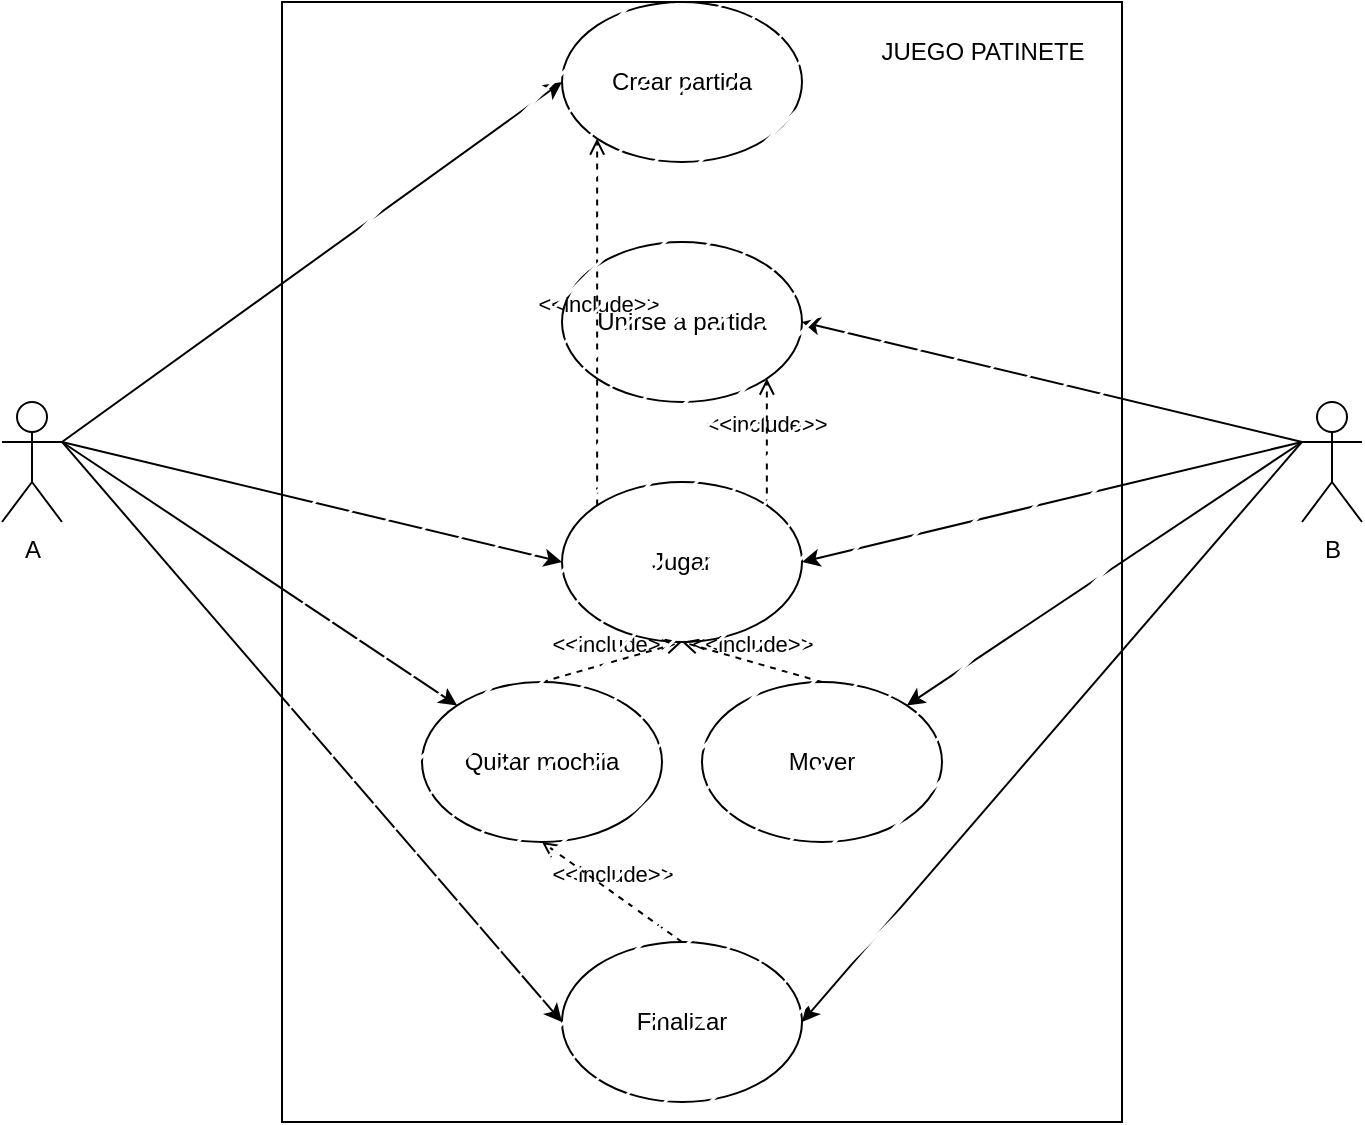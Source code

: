 <mxfile version="21.0.10" type="github">
  <diagram name="Página-1" id="6t6HE8e8yGfjCwerA57F">
    <mxGraphModel dx="1035" dy="566" grid="1" gridSize="10" guides="1" tooltips="1" connect="1" arrows="1" fold="1" page="1" pageScale="1" pageWidth="3300" pageHeight="4681" math="0" shadow="0">
      <root>
        <mxCell id="0" />
        <mxCell id="1" parent="0" />
        <mxCell id="nMMOSByeB-05nPlqBuB7-5" style="edgeStyle=none;rounded=0;orthogonalLoop=1;jettySize=auto;html=1;exitX=1;exitY=0.333;exitDx=0;exitDy=0;exitPerimeter=0;entryX=0;entryY=0.5;entryDx=0;entryDy=0;" edge="1" parent="1" source="nMMOSByeB-05nPlqBuB7-1" target="nMMOSByeB-05nPlqBuB7-3">
          <mxGeometry relative="1" as="geometry" />
        </mxCell>
        <mxCell id="nMMOSByeB-05nPlqBuB7-12" style="edgeStyle=none;rounded=0;orthogonalLoop=1;jettySize=auto;html=1;exitX=1;exitY=0.333;exitDx=0;exitDy=0;exitPerimeter=0;entryX=0;entryY=0.5;entryDx=0;entryDy=0;" edge="1" parent="1" source="nMMOSByeB-05nPlqBuB7-1" target="nMMOSByeB-05nPlqBuB7-7">
          <mxGeometry relative="1" as="geometry" />
        </mxCell>
        <mxCell id="nMMOSByeB-05nPlqBuB7-13" style="edgeStyle=none;rounded=0;orthogonalLoop=1;jettySize=auto;html=1;exitX=1;exitY=0.333;exitDx=0;exitDy=0;exitPerimeter=0;entryX=0;entryY=0.5;entryDx=0;entryDy=0;" edge="1" parent="1" source="nMMOSByeB-05nPlqBuB7-1" target="nMMOSByeB-05nPlqBuB7-8">
          <mxGeometry relative="1" as="geometry" />
        </mxCell>
        <mxCell id="nMMOSByeB-05nPlqBuB7-24" style="edgeStyle=none;rounded=0;orthogonalLoop=1;jettySize=auto;html=1;exitX=1;exitY=0.333;exitDx=0;exitDy=0;exitPerimeter=0;entryX=0;entryY=0;entryDx=0;entryDy=0;" edge="1" parent="1" source="nMMOSByeB-05nPlqBuB7-1" target="nMMOSByeB-05nPlqBuB7-19">
          <mxGeometry relative="1" as="geometry" />
        </mxCell>
        <mxCell id="nMMOSByeB-05nPlqBuB7-1" value="A" style="shape=umlActor;verticalLabelPosition=bottom;verticalAlign=top;html=1;outlineConnect=0;" vertex="1" parent="1">
          <mxGeometry x="110" y="220" width="30" height="60" as="geometry" />
        </mxCell>
        <mxCell id="nMMOSByeB-05nPlqBuB7-10" style="edgeStyle=none;rounded=0;orthogonalLoop=1;jettySize=auto;html=1;exitX=0;exitY=0.333;exitDx=0;exitDy=0;exitPerimeter=0;entryX=1;entryY=0.5;entryDx=0;entryDy=0;" edge="1" parent="1" source="nMMOSByeB-05nPlqBuB7-2" target="nMMOSByeB-05nPlqBuB7-6">
          <mxGeometry relative="1" as="geometry" />
        </mxCell>
        <mxCell id="nMMOSByeB-05nPlqBuB7-11" style="edgeStyle=none;rounded=0;orthogonalLoop=1;jettySize=auto;html=1;exitX=0;exitY=0.333;exitDx=0;exitDy=0;exitPerimeter=0;entryX=1;entryY=0.5;entryDx=0;entryDy=0;" edge="1" parent="1" source="nMMOSByeB-05nPlqBuB7-2" target="nMMOSByeB-05nPlqBuB7-7">
          <mxGeometry relative="1" as="geometry" />
        </mxCell>
        <mxCell id="nMMOSByeB-05nPlqBuB7-14" style="edgeStyle=none;rounded=0;orthogonalLoop=1;jettySize=auto;html=1;exitX=0;exitY=0.333;exitDx=0;exitDy=0;exitPerimeter=0;entryX=1;entryY=0.5;entryDx=0;entryDy=0;" edge="1" parent="1" source="nMMOSByeB-05nPlqBuB7-2" target="nMMOSByeB-05nPlqBuB7-8">
          <mxGeometry relative="1" as="geometry" />
        </mxCell>
        <mxCell id="nMMOSByeB-05nPlqBuB7-23" style="edgeStyle=none;rounded=0;orthogonalLoop=1;jettySize=auto;html=1;exitX=0;exitY=0.333;exitDx=0;exitDy=0;exitPerimeter=0;entryX=1;entryY=0;entryDx=0;entryDy=0;" edge="1" parent="1" source="nMMOSByeB-05nPlqBuB7-2" target="nMMOSByeB-05nPlqBuB7-20">
          <mxGeometry relative="1" as="geometry" />
        </mxCell>
        <mxCell id="nMMOSByeB-05nPlqBuB7-2" value="B" style="shape=umlActor;verticalLabelPosition=bottom;verticalAlign=top;html=1;outlineConnect=0;" vertex="1" parent="1">
          <mxGeometry x="760" y="220" width="30" height="60" as="geometry" />
        </mxCell>
        <mxCell id="nMMOSByeB-05nPlqBuB7-3" value="Crear partida" style="ellipse;whiteSpace=wrap;html=1;" vertex="1" parent="1">
          <mxGeometry x="390" y="20" width="120" height="80" as="geometry" />
        </mxCell>
        <mxCell id="nMMOSByeB-05nPlqBuB7-6" value="Unirse a partida" style="ellipse;whiteSpace=wrap;html=1;" vertex="1" parent="1">
          <mxGeometry x="390" y="140" width="120" height="80" as="geometry" />
        </mxCell>
        <mxCell id="nMMOSByeB-05nPlqBuB7-7" value="Jugar" style="ellipse;whiteSpace=wrap;html=1;" vertex="1" parent="1">
          <mxGeometry x="390" y="260" width="120" height="80" as="geometry" />
        </mxCell>
        <mxCell id="nMMOSByeB-05nPlqBuB7-8" value="Finalizar" style="ellipse;whiteSpace=wrap;html=1;" vertex="1" parent="1">
          <mxGeometry x="390" y="490" width="120" height="80" as="geometry" />
        </mxCell>
        <mxCell id="nMMOSByeB-05nPlqBuB7-16" value="&amp;lt;&amp;lt;include&amp;gt;&amp;gt;" style="html=1;verticalAlign=bottom;labelBackgroundColor=none;endArrow=open;endFill=0;dashed=1;rounded=0;entryX=0.5;entryY=1;entryDx=0;entryDy=0;exitX=0.5;exitY=0;exitDx=0;exitDy=0;" edge="1" parent="1" source="nMMOSByeB-05nPlqBuB7-8" target="nMMOSByeB-05nPlqBuB7-19">
          <mxGeometry width="160" relative="1" as="geometry">
            <mxPoint x="370" y="250" as="sourcePoint" />
            <mxPoint x="530" y="250" as="targetPoint" />
          </mxGeometry>
        </mxCell>
        <mxCell id="nMMOSByeB-05nPlqBuB7-17" value="&amp;lt;&amp;lt;include&amp;gt;&amp;gt;" style="html=1;verticalAlign=bottom;labelBackgroundColor=none;endArrow=open;endFill=0;dashed=1;rounded=0;exitX=0;exitY=0;exitDx=0;exitDy=0;entryX=0;entryY=1;entryDx=0;entryDy=0;" edge="1" parent="1" source="nMMOSByeB-05nPlqBuB7-7" target="nMMOSByeB-05nPlqBuB7-3">
          <mxGeometry width="160" relative="1" as="geometry">
            <mxPoint x="370" y="250" as="sourcePoint" />
            <mxPoint x="530" y="250" as="targetPoint" />
          </mxGeometry>
        </mxCell>
        <mxCell id="nMMOSByeB-05nPlqBuB7-18" value="&amp;lt;&amp;lt;include&amp;gt;&amp;gt;" style="html=1;verticalAlign=bottom;labelBackgroundColor=none;endArrow=open;endFill=0;dashed=1;rounded=0;entryX=1;entryY=1;entryDx=0;entryDy=0;exitX=1;exitY=0;exitDx=0;exitDy=0;" edge="1" parent="1" source="nMMOSByeB-05nPlqBuB7-7" target="nMMOSByeB-05nPlqBuB7-6">
          <mxGeometry width="160" relative="1" as="geometry">
            <mxPoint x="370" y="250" as="sourcePoint" />
            <mxPoint x="530" y="250" as="targetPoint" />
          </mxGeometry>
        </mxCell>
        <mxCell id="nMMOSByeB-05nPlqBuB7-19" value="Quitar mochila" style="ellipse;whiteSpace=wrap;html=1;" vertex="1" parent="1">
          <mxGeometry x="320" y="360" width="120" height="80" as="geometry" />
        </mxCell>
        <mxCell id="nMMOSByeB-05nPlqBuB7-20" value="Mover" style="ellipse;whiteSpace=wrap;html=1;" vertex="1" parent="1">
          <mxGeometry x="460" y="360" width="120" height="80" as="geometry" />
        </mxCell>
        <mxCell id="nMMOSByeB-05nPlqBuB7-21" value="&amp;lt;&amp;lt;include&amp;gt;&amp;gt;" style="html=1;verticalAlign=bottom;labelBackgroundColor=none;endArrow=open;endFill=0;dashed=1;rounded=0;entryX=0.5;entryY=1;entryDx=0;entryDy=0;exitX=0.5;exitY=0;exitDx=0;exitDy=0;" edge="1" parent="1" source="nMMOSByeB-05nPlqBuB7-19" target="nMMOSByeB-05nPlqBuB7-7">
          <mxGeometry width="160" relative="1" as="geometry">
            <mxPoint x="370" y="390" as="sourcePoint" />
            <mxPoint x="530" y="390" as="targetPoint" />
          </mxGeometry>
        </mxCell>
        <mxCell id="nMMOSByeB-05nPlqBuB7-22" value="&amp;lt;&amp;lt;include&amp;gt;&amp;gt;" style="html=1;verticalAlign=bottom;labelBackgroundColor=none;endArrow=open;endFill=0;dashed=1;rounded=0;entryX=0.5;entryY=1;entryDx=0;entryDy=0;exitX=0.5;exitY=0;exitDx=0;exitDy=0;" edge="1" parent="1" source="nMMOSByeB-05nPlqBuB7-20" target="nMMOSByeB-05nPlqBuB7-7">
          <mxGeometry width="160" relative="1" as="geometry">
            <mxPoint x="370" y="390" as="sourcePoint" />
            <mxPoint x="530" y="390" as="targetPoint" />
          </mxGeometry>
        </mxCell>
        <mxCell id="nMMOSByeB-05nPlqBuB7-26" value="" style="rounded=0;whiteSpace=wrap;html=1;fillStyle=hatch;" vertex="1" parent="1">
          <mxGeometry x="250" y="20" width="420" height="560" as="geometry" />
        </mxCell>
        <mxCell id="nMMOSByeB-05nPlqBuB7-27" value="JUEGO PATINETE" style="text;html=1;align=center;verticalAlign=middle;resizable=0;points=[];autosize=1;strokeColor=none;fillColor=none;" vertex="1" parent="1">
          <mxGeometry x="540" y="30" width="120" height="30" as="geometry" />
        </mxCell>
      </root>
    </mxGraphModel>
  </diagram>
</mxfile>
